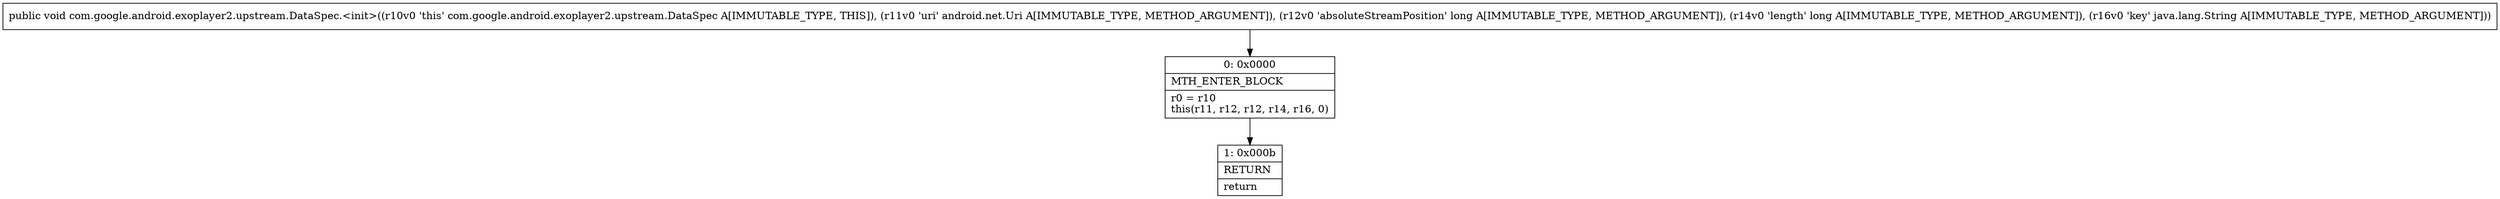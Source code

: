 digraph "CFG forcom.google.android.exoplayer2.upstream.DataSpec.\<init\>(Landroid\/net\/Uri;JJLjava\/lang\/String;)V" {
Node_0 [shape=record,label="{0\:\ 0x0000|MTH_ENTER_BLOCK\l|r0 = r10\lthis(r11, r12, r12, r14, r16, 0)\l}"];
Node_1 [shape=record,label="{1\:\ 0x000b|RETURN\l|return\l}"];
MethodNode[shape=record,label="{public void com.google.android.exoplayer2.upstream.DataSpec.\<init\>((r10v0 'this' com.google.android.exoplayer2.upstream.DataSpec A[IMMUTABLE_TYPE, THIS]), (r11v0 'uri' android.net.Uri A[IMMUTABLE_TYPE, METHOD_ARGUMENT]), (r12v0 'absoluteStreamPosition' long A[IMMUTABLE_TYPE, METHOD_ARGUMENT]), (r14v0 'length' long A[IMMUTABLE_TYPE, METHOD_ARGUMENT]), (r16v0 'key' java.lang.String A[IMMUTABLE_TYPE, METHOD_ARGUMENT])) }"];
MethodNode -> Node_0;
Node_0 -> Node_1;
}

